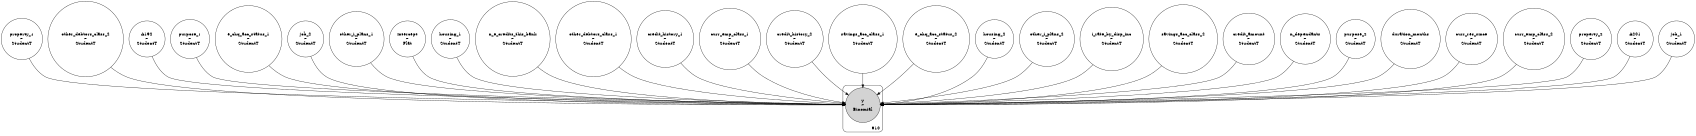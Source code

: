 digraph {
	graph [size="11.3,11.9"]
	node [shape=circle]
	property_1 [label="property_1
~
StudentT"]
	other_debtors_class_2 [label="other_debtors_class_2
~
StudentT"]
	A192 [label="A192
~
StudentT"]
	purpose_1 [label="purpose_1
~
StudentT"]
	e_chq_acc_status_1 [label="e_chq_acc_status_1
~
StudentT"]
	job_2 [label="job_2
~
StudentT"]
	other_i_plans_1 [label="other_i_plans_1
~
StudentT"]
	Intercept [label="Intercept
~
Flat"]
	housing_1 [label="housing_1
~
StudentT"]
	n_e_credits_this_bank [label="n_e_credits_this_bank
~
StudentT"]
	other_debtors_class_1 [label="other_debtors_class_1
~
StudentT"]
	credit_history_1 [label="credit_history_1
~
StudentT"]
	curr_emp_class_1 [label="curr_emp_class_1
~
StudentT"]
	credit_history_2 [label="credit_history_2
~
StudentT"]
	savings_acc_class_1 [label="savings_acc_class_1
~
StudentT"]
	e_chq_acc_status_2 [label="e_chq_acc_status_2
~
StudentT"]
	housing_2 [label="housing_2
~
StudentT"]
	other_i_plans_2 [label="other_i_plans_2
~
StudentT"]
	i_rate_by_disp_inc [label="i_rate_by_disp_inc
~
StudentT"]
	savings_acc_class_2 [label="savings_acc_class_2
~
StudentT"]
	credit_amount [label="credit_amount
~
StudentT"]
	n_dependants [label="n_dependants
~
StudentT"]
	purpose_2 [label="purpose_2
~
StudentT"]
	duration_months [label="duration_months
~
StudentT"]
	curr_res_since [label="curr_res_since
~
StudentT"]
	curr_emp_class_2 [label="curr_emp_class_2
~
StudentT"]
	property_2 [label="property_2
~
StudentT"]
	A201 [label="A201
~
StudentT"]
	job_1 [label="job_1
~
StudentT"]
	subgraph cluster910 {
		y [label="y
~
Binomial" style=filled]
		label=910 labeljust=r labelloc=b style=rounded
	}
	property_1 -> y
	other_debtors_class_2 -> y
	A192 -> y
	purpose_1 -> y
	job_2 -> y
	e_chq_acc_status_1 -> y
	other_i_plans_1 -> y
	Intercept -> y
	housing_1 -> y
	n_e_credits_this_bank -> y
	other_debtors_class_1 -> y
	credit_history_1 -> y
	curr_emp_class_1 -> y
	credit_history_2 -> y
	savings_acc_class_1 -> y
	e_chq_acc_status_2 -> y
	housing_2 -> y
	other_i_plans_2 -> y
	i_rate_by_disp_inc -> y
	savings_acc_class_2 -> y
	credit_amount -> y
	n_dependants -> y
	purpose_2 -> y
	duration_months -> y
	curr_res_since -> y
	curr_emp_class_2 -> y
	property_2 -> y
	A201 -> y
	job_1 -> y
}
